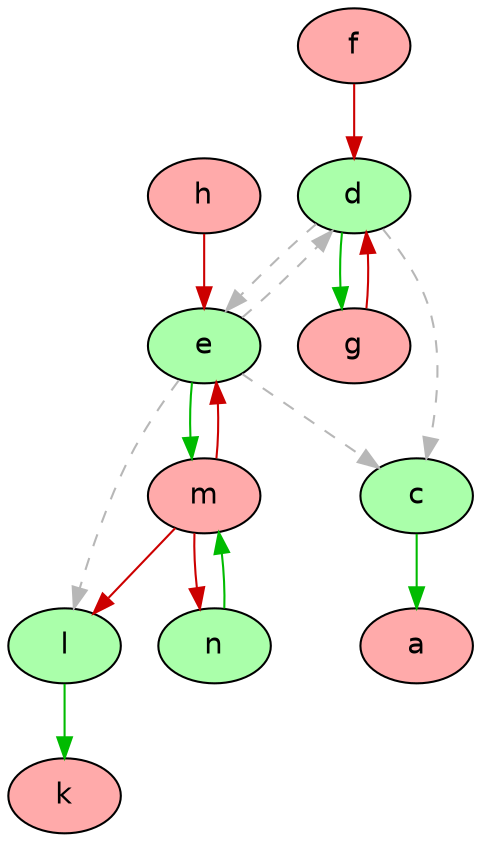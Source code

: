 digraph G {
  node [shape=oval style=filled fontname=Helvetica fontsize=14]
  node [fillcolor="#AAFFAA" fontcolor="#000000"] c l d e n;
  node [fillcolor="#FFAAAA" fontcolor="#000000"] a k m f g h;
  edge [dir=forward, color="#00BB00", style="solid"]
        "c" -> "a";
        "l" -> "k";
        "e" -> "m";
        "d" -> "g";
        "n" -> "m";
  edge [dir=forward, color="#b7b7b7", style="dashed"]
        "d" -> "c";
        "e" -> "c";
        "e" -> "l";
        "e" -> "d";
        "d" -> "e";
  edge [dir=forward, color="#CC0000", style="solid"]
        "m" -> "l";
        "m" -> "e";
        "f" -> "d";
        "g" -> "d";
        "h" -> "e";
        "m" -> "n";
}
